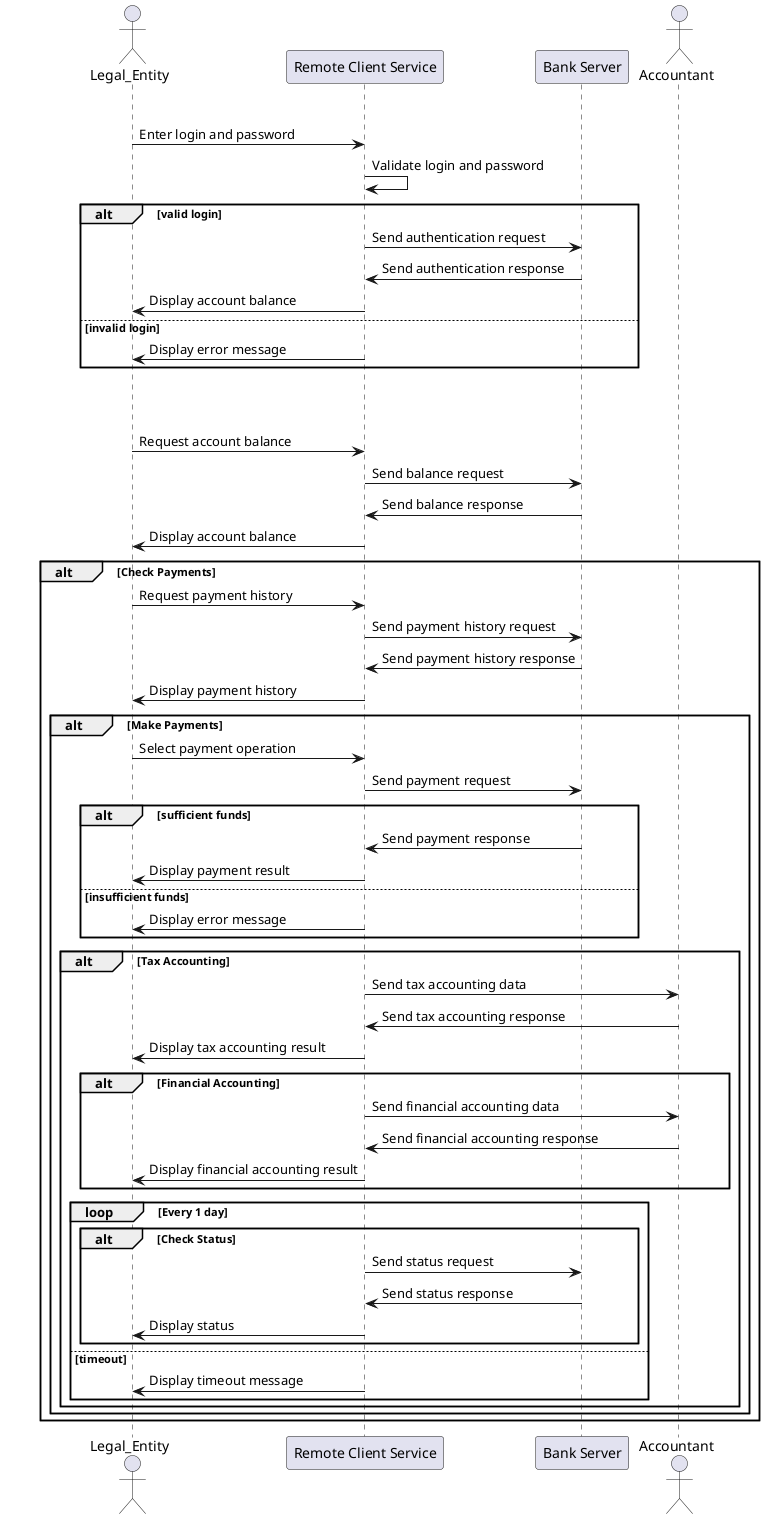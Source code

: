 @startuml 74
actor Legal_Entity as LE
participant "Remote Client Service" as RCS
participant "Bank Server" as BS
actor Accountant as A
alt Login
LE -> RCS : Enter login and password
RCS -> RCS : Validate login and password
alt valid login
RCS -> BS : Send authentication request
BS -> RCS : Send authentication response
RCS -> LE : Display account balance
else invalid login
RCS -> LE : Display error message
end
par
alt Check Account
LE -> RCS : Request account balance
RCS -> BS : Send balance request
BS -> RCS : Send balance response
RCS -> LE : Display account balance
alt Check Payments
LE -> RCS : Request payment history
RCS -> BS : Send payment history request
BS -> RCS : Send payment history response
RCS -> LE : Display payment history
alt Make Payments
LE -> RCS : Select payment operation
RCS -> BS : Send payment request
alt sufficient funds
BS -> RCS : Send payment response
RCS -> LE : Display payment result
else insufficient funds
RCS -> LE : Display error message
end
alt Tax Accounting
RCS -> A : Send tax accounting data
A -> RCS : Send tax accounting response
RCS -> LE : Display tax accounting result
alt Financial Accounting
RCS -> A : Send financial accounting data
A -> RCS : Send financial accounting response
RCS -> LE : Display financial accounting result
end
loop Every 1 day
alt Check Status
RCS -> BS : Send status request
BS -> RCS : Send status response
RCS -> LE : Display status
end
else timeout
RCS -> LE : Display timeout message
end
end
end
end
@enduml